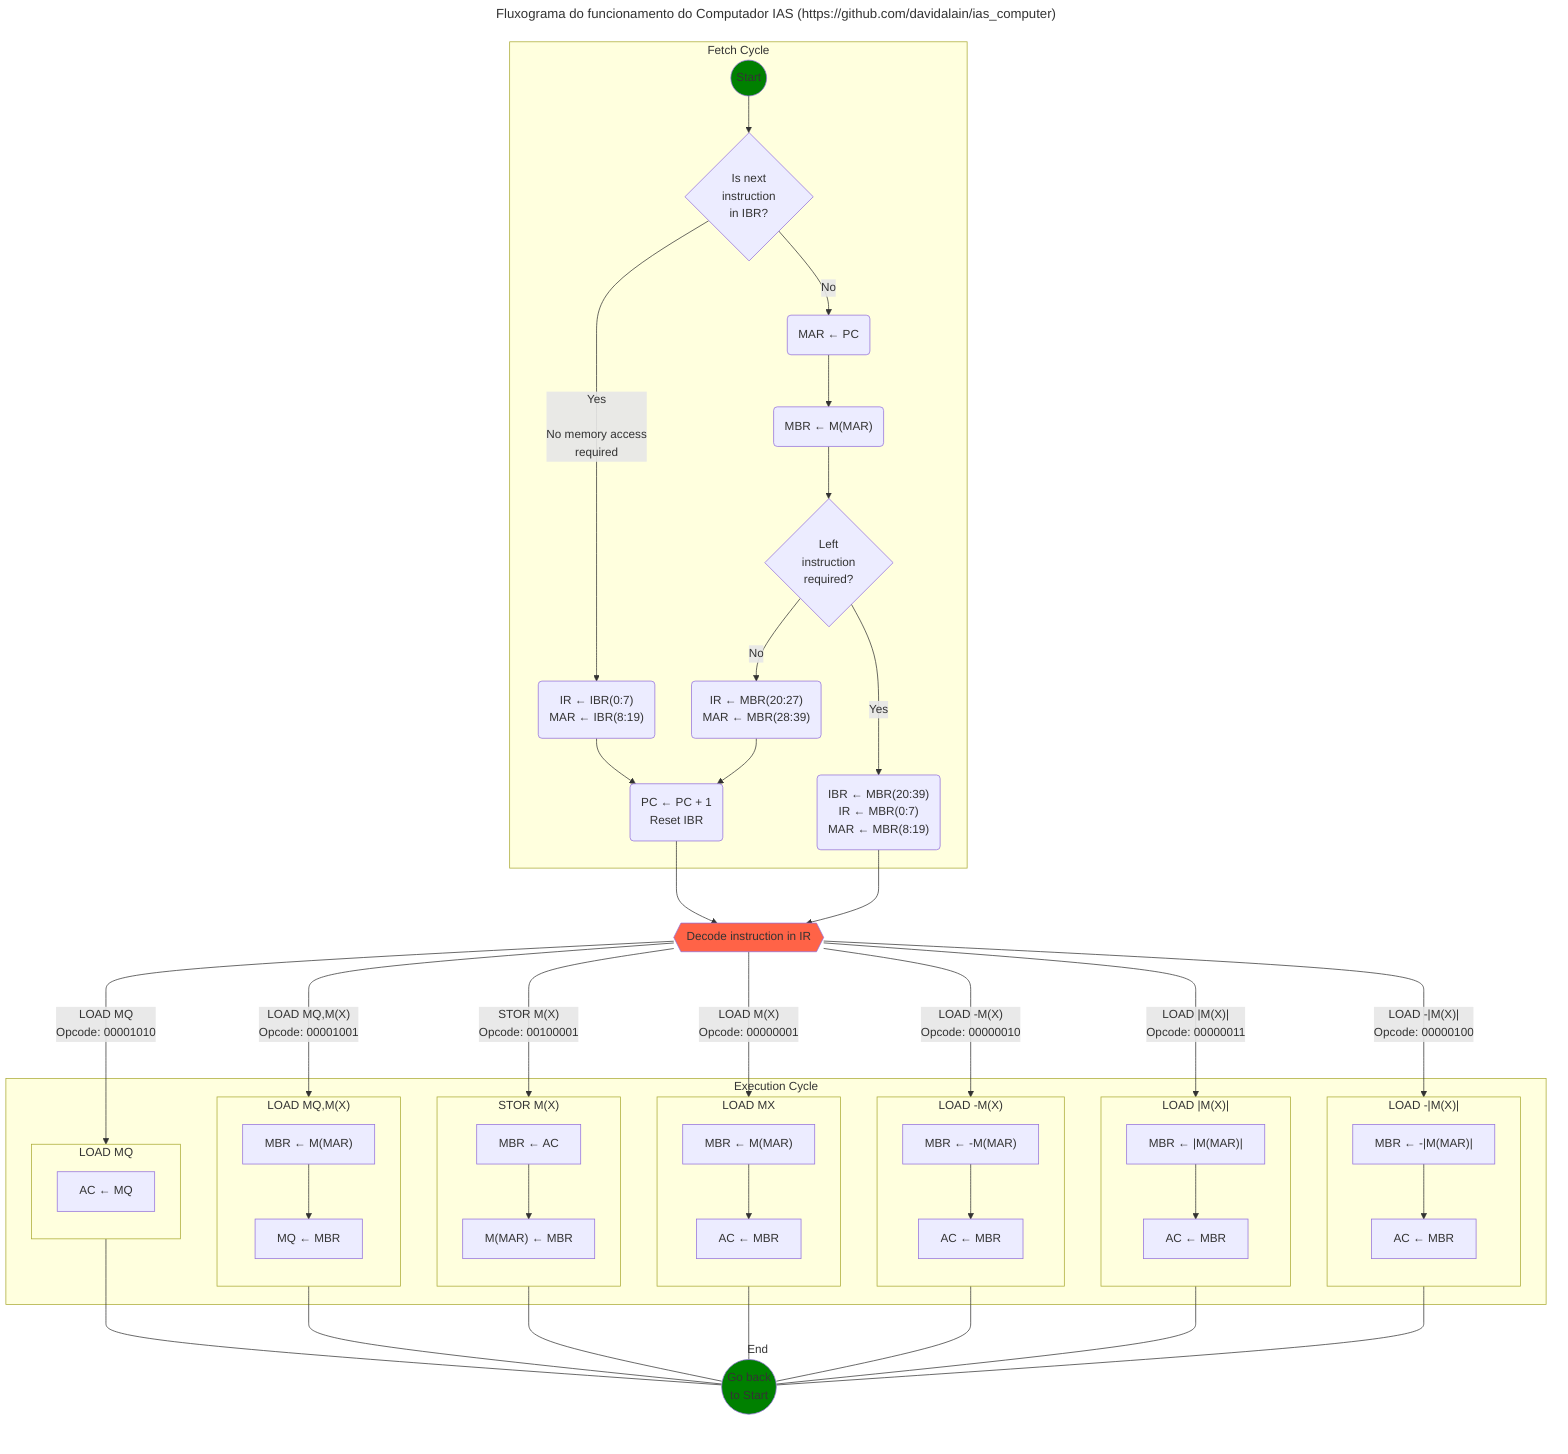 ---
title:  Fluxograma do funcionamento do Computador IAS (https://github.com/davidalain/ias_computer)
---
flowchart TB

subgraph _fetch_cycle_ [Fetch Cycle]
    START((Start)):::greenClass --> B{"Is next
    instruction 
    in IBR?"}
    B --> |"Yes

    No memory access
    required"| F("IR ← IBR(0:7)
    MAR ← IBR(8:19)")
    F --> I
    B --> |No| C("MAR ← PC")
    C --> D("MBR ← M(MAR)")
    D --> E{"Left
    instruction
    required?"}
    E --> |No| H("IR ← MBR(20:27)
    MAR ← MBR(28:39)")
    E --> |Yes| G("IBR ← MBR(20:39)
    IR ← MBR(0:7)
    MAR ← MBR(8:19)")
    H --> I("PC ← PC + 1
    Reset IBR")
end

subgraph _decode_ [ ]
    I --> DECODE
    G --> DECODE
    DECODE{{"Decode instruction in IR"}}:::orangeClass

    style _decode_ fill:transparent,stroke:transparent

    direction TB
end


subgraph _execution_cycle_ [Execution Cycle]

    %%%%  Instruções de transferência de dados
    %% [José Otávio Gurgel Souto](https://github.com/OTGSJ)
    %% [Fagner Timoteo da Silva](https://github.com/Othergamer1)
    %% [João Pedro Bezerra Oliveira](https://github.com/yJPBO)

    DECODE --->|"LOAD MQ
    Opcode: 00001010"| loadmq_sp

    subgraph loadmq_sp ["LOAD MQ"];
    %%Transfere o valor de MQ para AC
        loadmq01["AC ← MQ"]
        direction TB
    end

    DECODE --->|"LOAD MQ,M(X)
    Opcode: 00001001"| loadmqmx_sp

    subgraph loadmqmx_sp ["LOAD MQ,M(X)"];
    %%Transfere o valor de M(X) para MQ
            loadmqmx01["MBR ← M(MAR)"]
            loadmqmx02["MQ ← MBR"]

            loadmqmx01 --> loadmqmx02
            direction TB
    end

    DECODE --->|"STOR M(X)
    Opcode: 00100001"| stormx_sp

    subgraph stormx_sp ["STOR M(X)"];
    %%Transfere o valor de AC para para M(X)
            stormx01["MBR ← AC"]
            stormx02["M(MAR) ← MBR"]

            stormx01 --> stormx02
            direction TB
    end

    DECODE --->|"LOAD M(X)
    Opcode: 00000001"| loadmx_sp

    subgraph loadmx_sp["LOAD MX"];
    %%Transfere o valor de M(X) para AC
            loadmx01["MBR ← M(MAR)"]
            loadmx02["AC ← MBR"]

            loadmx01 --> loadmx02
            direction TB
    end

    DECODE --->|"LOAD -M(X)
    Opcode: 00000010"| loadminusmx_sp

    subgraph loadminusmx_sp ["LOAD -M(X)"];
    %%Transfere o valor negativo de M(X) para AC 
            loadminusmx01["MBR ← -M(MAR)"]
            loadminusmx02["AC ← MBR"]

            loadminusmx01 --> loadminusmx02
            direction TB
    end

    DECODE --->|"LOAD |M(X)|
    Opcode: 00000011"| loadabsolutemx_sp

    subgraph loadabsolutemx_sp["LOAD |M(X)|"];
    %%Transfere o valor absoluto de M(X) para AC
            loadabsolutemx01["MBR ← |M(MAR)|"]
            loadabsolutemx02["AC ← MBR"]

            loadabsolutemx01 --> loadabsolutemx02
            direction TB
    end

    DECODE --->|"LOAD -|M(X)|
    Opcode: 00000100"| loadminusabsolutemx_sp

    subgraph loadminusabsolutemx_sp["LOAD -|M(X)|"];
    %%Transfere o valor absoluto negativo de M(X) para AC
            loadminusabsolutemx01["MBR ← -|M(MAR)|"]
            loadminusabsolutemx02["AC ← MBR"]

            loadminusabsolutemx01 --> loadminusabsolutemx02
            direction TB
    end
	
end

subgraph _end_ [End]
    style _end_ fill:transparent,stroke:transparent

    END(("Go back
    to Start")):::greenClass

    loadmq_sp --- END
    loadmqmx_sp --- END
    stormx_sp --- END
    loadmx_sp--- END
    loadminusmx_sp --- END
    loadabsolutemx_sp --- END
    loadminusabsolutemx_sp --- END
	
    direction TB
end

classDef greenClass fill:#008000
classDef orangeClass fill:#FF6347